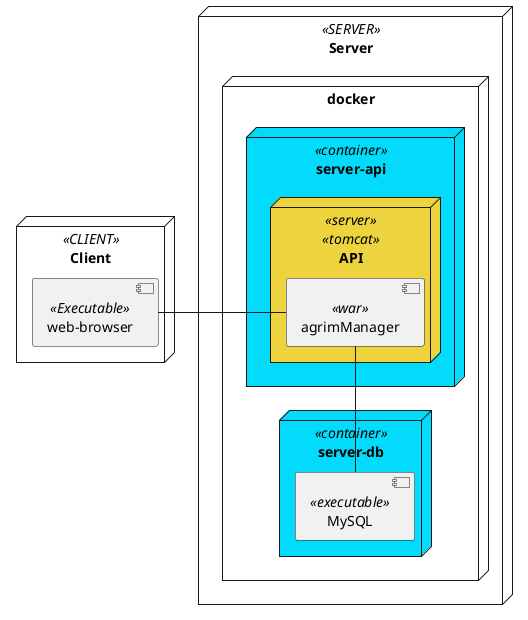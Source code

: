 @startuml

node Client <<CLIENT>> {
    component webBrowser as "web-browser" <<Executable>>
}

node Server <<SERVER>> {

    node docker {
        node server-api <<container>> #03dbfc {
            node API <<server>> <<tomcat>> #edd33e {
                component webApp as "agrimManager" <<war>>
        }
    }

    node server-db <<container>> #03dbfc {
        component MySQL <<executable>>
    }
}

webBrowser -right-  webApp
webApp -- MySQL



@enduml
